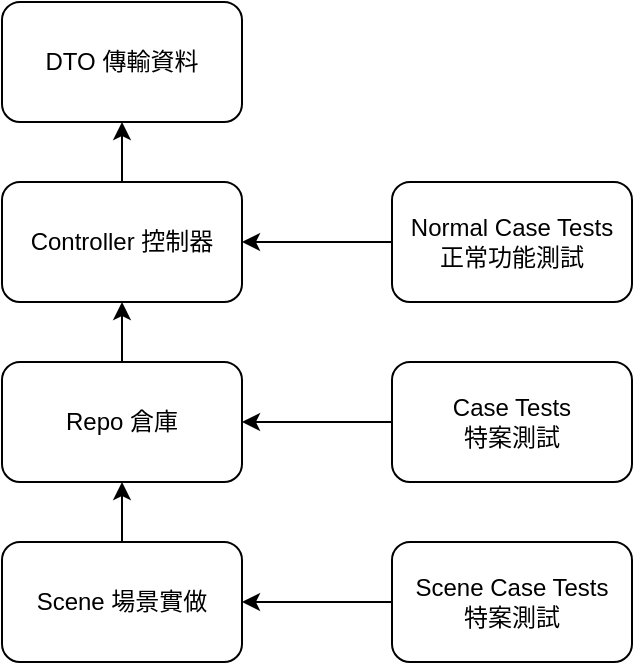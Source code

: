 <mxfile version="27.1.5">
  <diagram name="Page-1" id="dAX_NNCvKCBN_MK1_NEn">
    <mxGraphModel dx="983" dy="548" grid="1" gridSize="10" guides="1" tooltips="1" connect="1" arrows="1" fold="1" page="1" pageScale="1" pageWidth="850" pageHeight="1100" math="0" shadow="0">
      <root>
        <mxCell id="0" />
        <mxCell id="1" parent="0" />
        <mxCell id="HAJv0g0JcyYsmDlTodIh-3" value="DTO 傳輸資料" style="rounded=1;whiteSpace=wrap;html=1;fillColor=light-dark(#FFFFFF,#FFFFFF);fontColor=light-dark(#000000,#000000);" vertex="1" parent="1">
          <mxGeometry x="365" y="330" width="120" height="60" as="geometry" />
        </mxCell>
        <mxCell id="HAJv0g0JcyYsmDlTodIh-5" style="edgeStyle=orthogonalEdgeStyle;rounded=0;orthogonalLoop=1;jettySize=auto;html=1;entryX=0.5;entryY=1;entryDx=0;entryDy=0;" edge="1" parent="1" source="HAJv0g0JcyYsmDlTodIh-4" target="HAJv0g0JcyYsmDlTodIh-3">
          <mxGeometry relative="1" as="geometry" />
        </mxCell>
        <mxCell id="HAJv0g0JcyYsmDlTodIh-4" value="Controller 控制器" style="rounded=1;whiteSpace=wrap;html=1;fillColor=light-dark(#FFFFFF,#FFFFFF);fontColor=light-dark(#000000,#000000);" vertex="1" parent="1">
          <mxGeometry x="365" y="420" width="120" height="60" as="geometry" />
        </mxCell>
        <mxCell id="HAJv0g0JcyYsmDlTodIh-7" style="edgeStyle=orthogonalEdgeStyle;rounded=0;orthogonalLoop=1;jettySize=auto;html=1;entryX=0.5;entryY=1;entryDx=0;entryDy=0;" edge="1" parent="1" source="HAJv0g0JcyYsmDlTodIh-6" target="HAJv0g0JcyYsmDlTodIh-4">
          <mxGeometry relative="1" as="geometry" />
        </mxCell>
        <mxCell id="HAJv0g0JcyYsmDlTodIh-6" value="Repo 倉庫" style="rounded=1;whiteSpace=wrap;html=1;fillColor=light-dark(#FFFFFF,#FFFFFF);fontColor=light-dark(#000000,#000000);" vertex="1" parent="1">
          <mxGeometry x="365" y="510" width="120" height="60" as="geometry" />
        </mxCell>
        <mxCell id="HAJv0g0JcyYsmDlTodIh-10" style="edgeStyle=orthogonalEdgeStyle;rounded=0;orthogonalLoop=1;jettySize=auto;html=1;entryX=0.5;entryY=1;entryDx=0;entryDy=0;" edge="1" parent="1" source="HAJv0g0JcyYsmDlTodIh-9" target="HAJv0g0JcyYsmDlTodIh-6">
          <mxGeometry relative="1" as="geometry" />
        </mxCell>
        <mxCell id="HAJv0g0JcyYsmDlTodIh-9" value="Scene 場景實做" style="rounded=1;whiteSpace=wrap;html=1;fillColor=light-dark(#FFFFFF,#FFFFFF);fontColor=light-dark(#000000,#000000);" vertex="1" parent="1">
          <mxGeometry x="365" y="600" width="120" height="60" as="geometry" />
        </mxCell>
        <mxCell id="HAJv0g0JcyYsmDlTodIh-12" style="edgeStyle=orthogonalEdgeStyle;rounded=0;orthogonalLoop=1;jettySize=auto;html=1;entryX=1;entryY=0.5;entryDx=0;entryDy=0;" edge="1" parent="1" source="HAJv0g0JcyYsmDlTodIh-11" target="HAJv0g0JcyYsmDlTodIh-9">
          <mxGeometry relative="1" as="geometry" />
        </mxCell>
        <mxCell id="HAJv0g0JcyYsmDlTodIh-11" value="Scene Case Tests&lt;div&gt;特案測試&lt;/div&gt;" style="rounded=1;whiteSpace=wrap;html=1;fillColor=light-dark(#FFFFFF,#FFFFFF);fontColor=light-dark(#000000,#000000);glass=0;shadow=0;" vertex="1" parent="1">
          <mxGeometry x="560" y="600" width="120" height="60" as="geometry" />
        </mxCell>
        <mxCell id="HAJv0g0JcyYsmDlTodIh-14" style="edgeStyle=orthogonalEdgeStyle;rounded=0;orthogonalLoop=1;jettySize=auto;html=1;" edge="1" parent="1" source="HAJv0g0JcyYsmDlTodIh-13" target="HAJv0g0JcyYsmDlTodIh-4">
          <mxGeometry relative="1" as="geometry" />
        </mxCell>
        <mxCell id="HAJv0g0JcyYsmDlTodIh-13" value="&lt;div&gt;Normal Case Tests&lt;/div&gt;&lt;div&gt;正常功能測試&lt;/div&gt;" style="rounded=1;whiteSpace=wrap;html=1;fillColor=light-dark(#FFFFFF,#FFFFFF);fontColor=light-dark(#000000,#000000);" vertex="1" parent="1">
          <mxGeometry x="560" y="420" width="120" height="60" as="geometry" />
        </mxCell>
        <mxCell id="HAJv0g0JcyYsmDlTodIh-16" style="edgeStyle=orthogonalEdgeStyle;rounded=0;orthogonalLoop=1;jettySize=auto;html=1;" edge="1" parent="1" source="HAJv0g0JcyYsmDlTodIh-15" target="HAJv0g0JcyYsmDlTodIh-6">
          <mxGeometry relative="1" as="geometry" />
        </mxCell>
        <mxCell id="HAJv0g0JcyYsmDlTodIh-15" value="Case Tests&lt;div&gt;特案測試&lt;/div&gt;" style="rounded=1;whiteSpace=wrap;html=1;fillColor=light-dark(#FFFFFF,#FFFFFF);fontColor=light-dark(#000000,#000000);glass=0;shadow=0;" vertex="1" parent="1">
          <mxGeometry x="560" y="510" width="120" height="60" as="geometry" />
        </mxCell>
      </root>
    </mxGraphModel>
  </diagram>
</mxfile>
